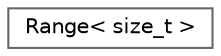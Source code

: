 digraph "Graphical Class Hierarchy"
{
 // LATEX_PDF_SIZE
  bgcolor="transparent";
  edge [fontname=Helvetica,fontsize=10,labelfontname=Helvetica,labelfontsize=10];
  node [fontname=Helvetica,fontsize=10,shape=box,height=0.2,width=0.4];
  rankdir="LR";
  Node0 [label="Range\< size_t \>",height=0.2,width=0.4,color="grey40", fillcolor="white", style="filled",URL="$class_range.html",tooltip=" "];
}
